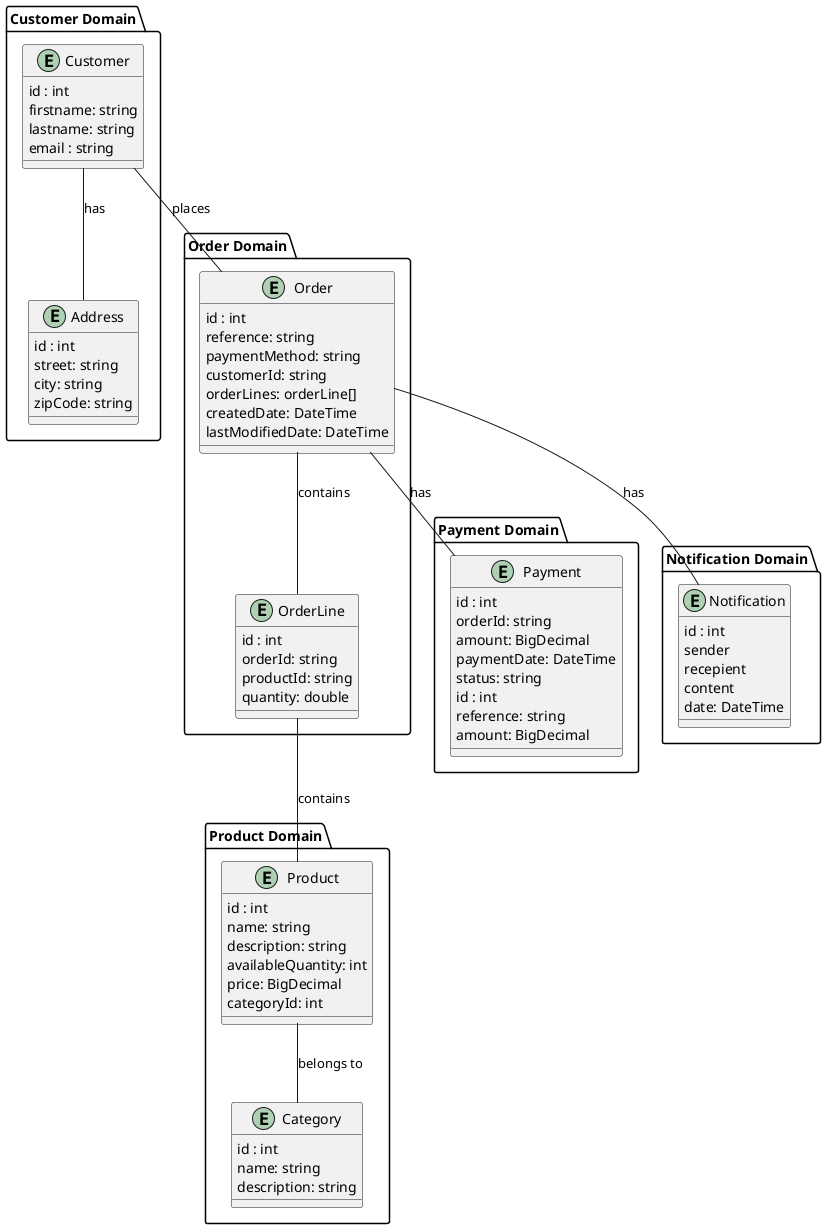 
@startuml
package "Customer Domain" {
    entity "Customer" as customer {
        id : int
        firstname: string
        lastname: string
        email : string
    }

    entity "Address" as address {
        id : int
        street: string
        city: string
        zipCode: string
    }

    customer -- address : "has"
    
}
package "Order Domain" {
    entity "Order" as order {
        id : int
        reference: string
        paymentMethod: string
        customerId: string
        orderLines: orderLine[]
        createdDate: DateTime
        lastModifiedDate: DateTime
    }

    entity "OrderLine" as orderLine {
        id : int
        orderId: string
        productId: string
        quantity: double
    }
    ' One to many relationship
    order -- orderLine : "contains"
    customer -- order : "places"

}

package "Product Domain" {
    entity "Product" as product {
        id : int
        name: string
        description: string
        availableQuantity: int
        price: BigDecimal
        categoryId: int
    }

    entity "Category" as category {
        id : int
        name: string
        description: string
    }
    ' many to one relationship
    product -- category : "belongs to"
    ' One to many relationship
    orderLine -- product : "contains"
    
}


package "Payment Domain" {
    entity "Payment" as payment {
        id : int
        orderId: string
        amount: BigDecimal
        paymentDate: DateTime
        status: string
    }
}

package "Notification Domain" {
    entity "Notification" as notification {
        id : int
        sender
        recepient
        content
        date: DateTime
    }
    ' One to one relationship
    order -- notification : "has"
    
}

package "Payment Domain" {
    entity "Payment" as payment {
        id : int
        reference: string
        amount: BigDecimal
    }
    ' One to one relationship
    order -- payment : "has"
    
}
@enduml